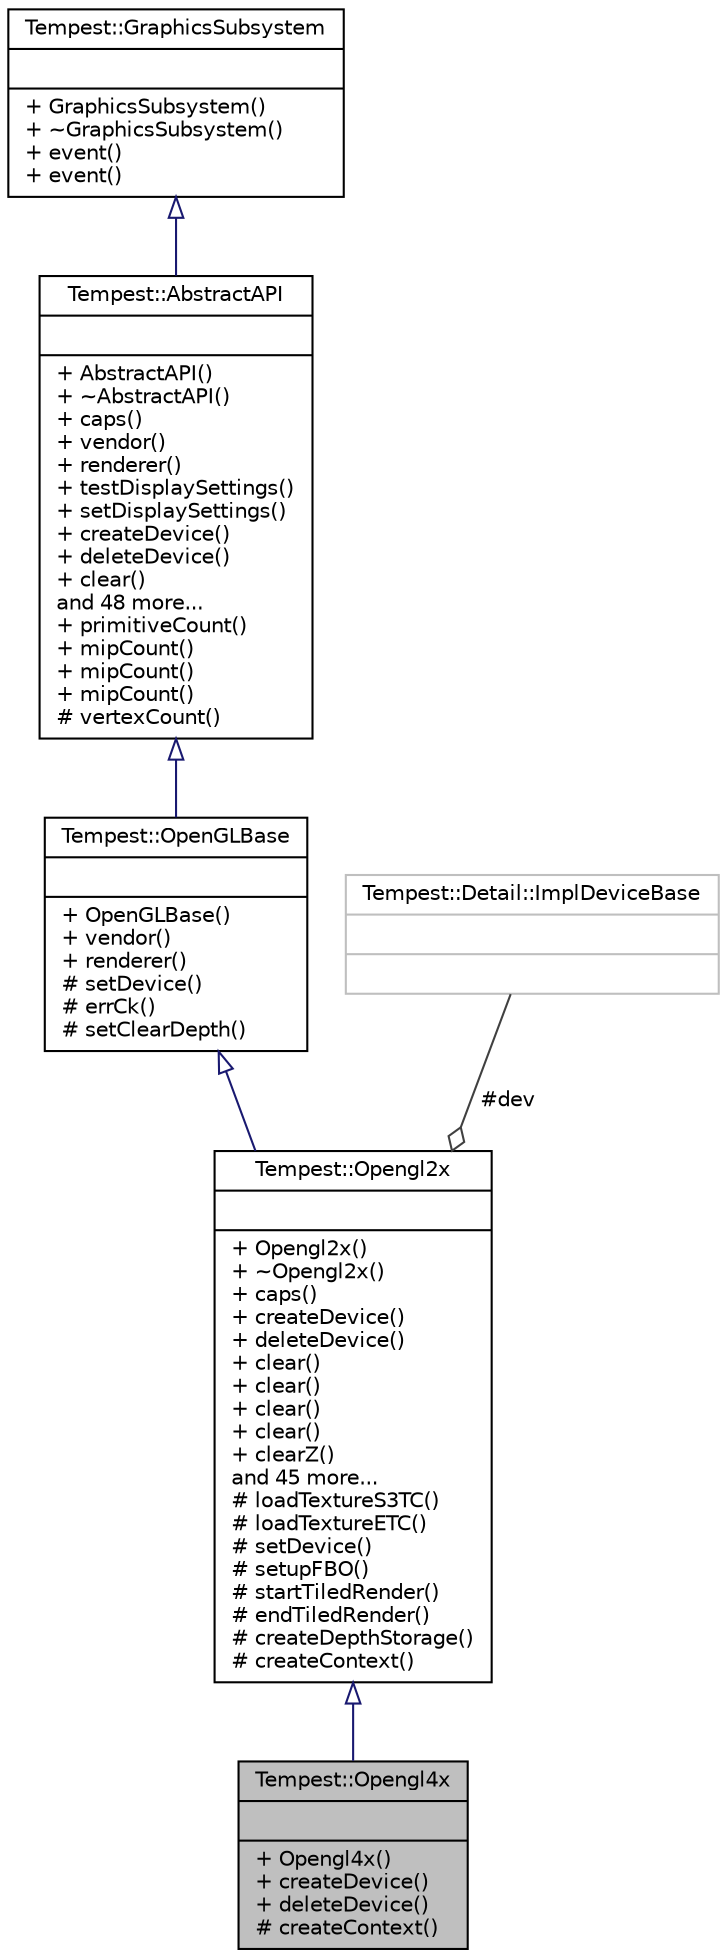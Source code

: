 digraph "Tempest::Opengl4x"
{
  edge [fontname="Helvetica",fontsize="10",labelfontname="Helvetica",labelfontsize="10"];
  node [fontname="Helvetica",fontsize="10",shape=record];
  Node5 [label="{Tempest::Opengl4x\n||+ Opengl4x()\l+ createDevice()\l+ deleteDevice()\l# createContext()\l}",height=0.2,width=0.4,color="black", fillcolor="grey75", style="filled", fontcolor="black"];
  Node6 -> Node5 [dir="back",color="midnightblue",fontsize="10",style="solid",arrowtail="onormal",fontname="Helvetica"];
  Node6 [label="{Tempest::Opengl2x\n||+ Opengl2x()\l+ ~Opengl2x()\l+ caps()\l+ createDevice()\l+ deleteDevice()\l+ clear()\l+ clear()\l+ clear()\l+ clear()\l+ clearZ()\land 45 more...\l# loadTextureS3TC()\l# loadTextureETC()\l# setDevice()\l# setupFBO()\l# startTiledRender()\l# endTiledRender()\l# createDepthStorage()\l# createContext()\l}",height=0.2,width=0.4,color="black", fillcolor="white", style="filled",URL="$class_tempest_1_1_opengl2x.html"];
  Node7 -> Node6 [dir="back",color="midnightblue",fontsize="10",style="solid",arrowtail="onormal",fontname="Helvetica"];
  Node7 [label="{Tempest::OpenGLBase\n||+ OpenGLBase()\l+ vendor()\l+ renderer()\l# setDevice()\l# errCk()\l# setClearDepth()\l}",height=0.2,width=0.4,color="black", fillcolor="white", style="filled",URL="$class_tempest_1_1_open_g_l_base.html"];
  Node8 -> Node7 [dir="back",color="midnightblue",fontsize="10",style="solid",arrowtail="onormal",fontname="Helvetica"];
  Node8 [label="{Tempest::AbstractAPI\n||+ AbstractAPI()\l+ ~AbstractAPI()\l+ caps()\l+ vendor()\l+ renderer()\l+ testDisplaySettings()\l+ setDisplaySettings()\l+ createDevice()\l+ deleteDevice()\l+ clear()\land 48 more...\l+ primitiveCount()\l+ mipCount()\l+ mipCount()\l+ mipCount()\l# vertexCount()\l}",height=0.2,width=0.4,color="black", fillcolor="white", style="filled",URL="$class_tempest_1_1_abstract_a_p_i.html"];
  Node9 -> Node8 [dir="back",color="midnightblue",fontsize="10",style="solid",arrowtail="onormal",fontname="Helvetica"];
  Node9 [label="{Tempest::GraphicsSubsystem\n||+ GraphicsSubsystem()\l+ ~GraphicsSubsystem()\l+ event()\l+ event()\l}",height=0.2,width=0.4,color="black", fillcolor="white", style="filled",URL="$class_tempest_1_1_graphics_subsystem.html"];
  Node10 -> Node6 [color="grey25",fontsize="10",style="solid",label=" #dev" ,arrowhead="odiamond",fontname="Helvetica"];
  Node10 [label="{Tempest::Detail::ImplDeviceBase\n||}",height=0.2,width=0.4,color="grey75", fillcolor="white", style="filled"];
}
